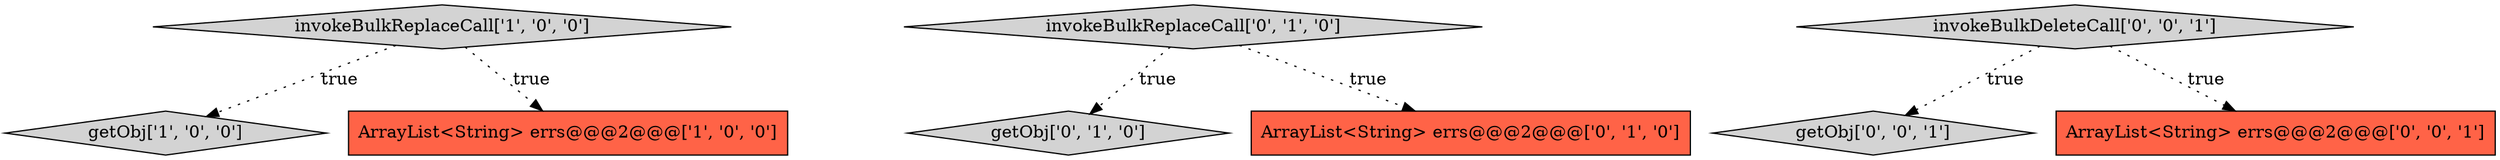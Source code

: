 digraph {
2 [style = filled, label = "getObj['1', '0', '0']", fillcolor = lightgray, shape = diamond image = "AAA0AAABBB1BBB"];
1 [style = filled, label = "invokeBulkReplaceCall['1', '0', '0']", fillcolor = lightgray, shape = diamond image = "AAA0AAABBB1BBB"];
5 [style = filled, label = "getObj['0', '1', '0']", fillcolor = lightgray, shape = diamond image = "AAA0AAABBB2BBB"];
3 [style = filled, label = "ArrayList<String> errs@@@2@@@['0', '1', '0']", fillcolor = tomato, shape = box image = "AAA0AAABBB2BBB"];
6 [style = filled, label = "getObj['0', '0', '1']", fillcolor = lightgray, shape = diamond image = "AAA0AAABBB3BBB"];
7 [style = filled, label = "ArrayList<String> errs@@@2@@@['0', '0', '1']", fillcolor = tomato, shape = box image = "AAA0AAABBB3BBB"];
0 [style = filled, label = "ArrayList<String> errs@@@2@@@['1', '0', '0']", fillcolor = tomato, shape = box image = "AAA0AAABBB1BBB"];
4 [style = filled, label = "invokeBulkReplaceCall['0', '1', '0']", fillcolor = lightgray, shape = diamond image = "AAA0AAABBB2BBB"];
8 [style = filled, label = "invokeBulkDeleteCall['0', '0', '1']", fillcolor = lightgray, shape = diamond image = "AAA0AAABBB3BBB"];
4->5 [style = dotted, label="true"];
8->7 [style = dotted, label="true"];
1->0 [style = dotted, label="true"];
4->3 [style = dotted, label="true"];
8->6 [style = dotted, label="true"];
1->2 [style = dotted, label="true"];
}
